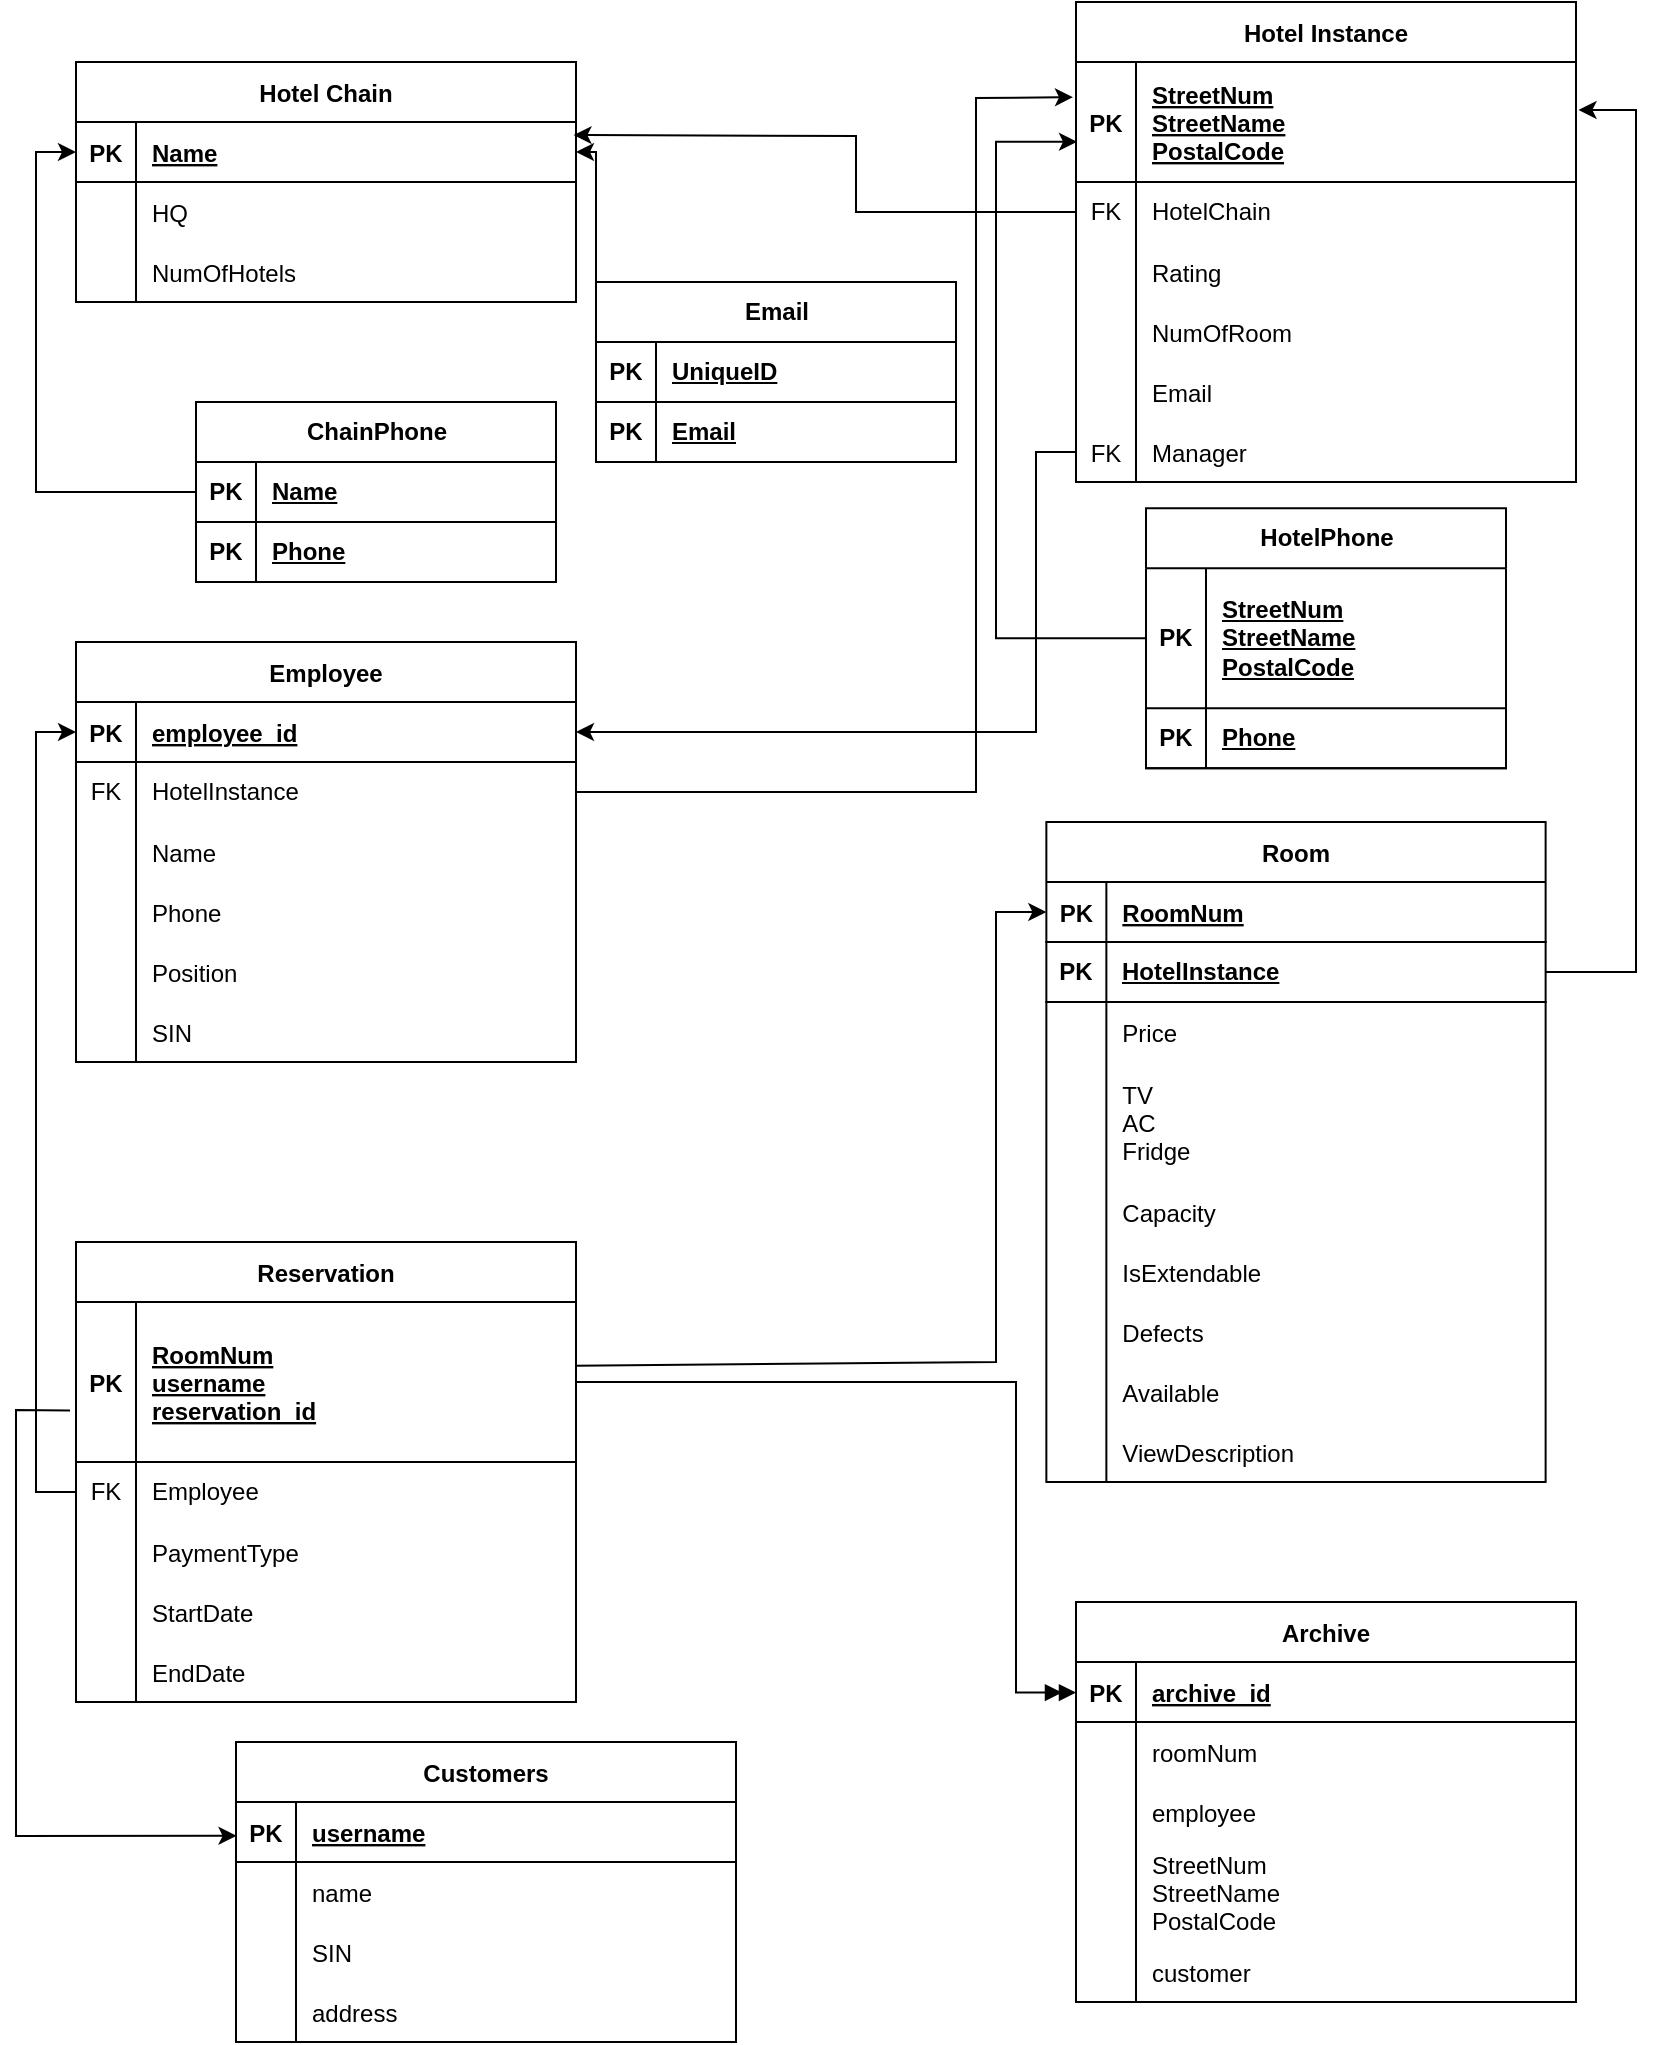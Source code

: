 <mxfile version="24.0.7" type="device">
  <diagram id="R2lEEEUBdFMjLlhIrx00" name="Page-1">
    <mxGraphModel dx="456" dy="672" grid="1" gridSize="10" guides="1" tooltips="1" connect="1" arrows="1" fold="1" page="1" pageScale="1" pageWidth="850" pageHeight="1100" math="0" shadow="0" extFonts="Permanent Marker^https://fonts.googleapis.com/css?family=Permanent+Marker">
      <root>
        <mxCell id="0" />
        <mxCell id="1" parent="0" />
        <mxCell id="tUXL6jnJdcD_guXC_9QW-144" value="Hotel Chain" style="shape=table;startSize=30;container=1;collapsible=1;childLayout=tableLayout;fixedRows=1;rowLines=0;fontStyle=1;align=center;resizeLast=1;" parent="1" vertex="1">
          <mxGeometry x="50" y="50" width="250" height="120" as="geometry" />
        </mxCell>
        <mxCell id="tUXL6jnJdcD_guXC_9QW-145" value="" style="shape=partialRectangle;collapsible=0;dropTarget=0;pointerEvents=0;fillColor=none;points=[[0,0.5],[1,0.5]];portConstraint=eastwest;top=0;left=0;right=0;bottom=1;" parent="tUXL6jnJdcD_guXC_9QW-144" vertex="1">
          <mxGeometry y="30" width="250" height="30" as="geometry" />
        </mxCell>
        <mxCell id="tUXL6jnJdcD_guXC_9QW-146" value="PK" style="shape=partialRectangle;overflow=hidden;connectable=0;fillColor=none;top=0;left=0;bottom=0;right=0;fontStyle=1;" parent="tUXL6jnJdcD_guXC_9QW-145" vertex="1">
          <mxGeometry width="30" height="30" as="geometry">
            <mxRectangle width="30" height="30" as="alternateBounds" />
          </mxGeometry>
        </mxCell>
        <mxCell id="tUXL6jnJdcD_guXC_9QW-147" value="Name" style="shape=partialRectangle;overflow=hidden;connectable=0;fillColor=none;top=0;left=0;bottom=0;right=0;align=left;spacingLeft=6;fontStyle=5;" parent="tUXL6jnJdcD_guXC_9QW-145" vertex="1">
          <mxGeometry x="30" width="220" height="30" as="geometry">
            <mxRectangle width="220" height="30" as="alternateBounds" />
          </mxGeometry>
        </mxCell>
        <mxCell id="tUXL6jnJdcD_guXC_9QW-148" value="" style="shape=partialRectangle;collapsible=0;dropTarget=0;pointerEvents=0;fillColor=none;points=[[0,0.5],[1,0.5]];portConstraint=eastwest;top=0;left=0;right=0;bottom=0;" parent="tUXL6jnJdcD_guXC_9QW-144" vertex="1">
          <mxGeometry y="60" width="250" height="30" as="geometry" />
        </mxCell>
        <mxCell id="tUXL6jnJdcD_guXC_9QW-149" value="" style="shape=partialRectangle;overflow=hidden;connectable=0;fillColor=none;top=0;left=0;bottom=0;right=0;" parent="tUXL6jnJdcD_guXC_9QW-148" vertex="1">
          <mxGeometry width="30" height="30" as="geometry">
            <mxRectangle width="30" height="30" as="alternateBounds" />
          </mxGeometry>
        </mxCell>
        <mxCell id="tUXL6jnJdcD_guXC_9QW-150" value="HQ" style="shape=partialRectangle;overflow=hidden;connectable=0;fillColor=none;top=0;left=0;bottom=0;right=0;align=left;spacingLeft=6;" parent="tUXL6jnJdcD_guXC_9QW-148" vertex="1">
          <mxGeometry x="30" width="220" height="30" as="geometry">
            <mxRectangle width="220" height="30" as="alternateBounds" />
          </mxGeometry>
        </mxCell>
        <mxCell id="tUXL6jnJdcD_guXC_9QW-151" value="" style="shape=partialRectangle;collapsible=0;dropTarget=0;pointerEvents=0;fillColor=none;points=[[0,0.5],[1,0.5]];portConstraint=eastwest;top=0;left=0;right=0;bottom=0;" parent="tUXL6jnJdcD_guXC_9QW-144" vertex="1">
          <mxGeometry y="90" width="250" height="30" as="geometry" />
        </mxCell>
        <mxCell id="tUXL6jnJdcD_guXC_9QW-152" value="" style="shape=partialRectangle;overflow=hidden;connectable=0;fillColor=none;top=0;left=0;bottom=0;right=0;" parent="tUXL6jnJdcD_guXC_9QW-151" vertex="1">
          <mxGeometry width="30" height="30" as="geometry">
            <mxRectangle width="30" height="30" as="alternateBounds" />
          </mxGeometry>
        </mxCell>
        <mxCell id="tUXL6jnJdcD_guXC_9QW-153" value="NumOfHotels" style="shape=partialRectangle;overflow=hidden;connectable=0;fillColor=none;top=0;left=0;bottom=0;right=0;align=left;spacingLeft=6;" parent="tUXL6jnJdcD_guXC_9QW-151" vertex="1">
          <mxGeometry x="30" width="220" height="30" as="geometry">
            <mxRectangle width="220" height="30" as="alternateBounds" />
          </mxGeometry>
        </mxCell>
        <mxCell id="tUXL6jnJdcD_guXC_9QW-160" value="Hotel Instance" style="shape=table;startSize=30;container=1;collapsible=1;childLayout=tableLayout;fixedRows=1;rowLines=0;fontStyle=1;align=center;resizeLast=1;" parent="1" vertex="1">
          <mxGeometry x="550" y="20" width="250" height="240" as="geometry" />
        </mxCell>
        <mxCell id="tUXL6jnJdcD_guXC_9QW-161" value="" style="shape=partialRectangle;collapsible=0;dropTarget=0;pointerEvents=0;fillColor=none;points=[[0,0.5],[1,0.5]];portConstraint=eastwest;top=0;left=0;right=0;bottom=1;" parent="tUXL6jnJdcD_guXC_9QW-160" vertex="1">
          <mxGeometry y="30" width="250" height="60" as="geometry" />
        </mxCell>
        <mxCell id="tUXL6jnJdcD_guXC_9QW-162" value="PK" style="shape=partialRectangle;overflow=hidden;connectable=0;fillColor=none;top=0;left=0;bottom=0;right=0;fontStyle=1;" parent="tUXL6jnJdcD_guXC_9QW-161" vertex="1">
          <mxGeometry width="30" height="60" as="geometry">
            <mxRectangle width="30" height="60" as="alternateBounds" />
          </mxGeometry>
        </mxCell>
        <mxCell id="tUXL6jnJdcD_guXC_9QW-163" value="StreetNum&#xa;StreetName&#xa;PostalCode" style="shape=partialRectangle;overflow=hidden;connectable=0;fillColor=none;top=0;left=0;bottom=0;right=0;align=left;spacingLeft=6;fontStyle=5;" parent="tUXL6jnJdcD_guXC_9QW-161" vertex="1">
          <mxGeometry x="30" width="220" height="60" as="geometry">
            <mxRectangle width="220" height="60" as="alternateBounds" />
          </mxGeometry>
        </mxCell>
        <mxCell id="tUXL6jnJdcD_guXC_9QW-287" value="" style="shape=tableRow;horizontal=0;startSize=0;swimlaneHead=0;swimlaneBody=0;fillColor=none;collapsible=0;dropTarget=0;points=[[0,0.5],[1,0.5]];portConstraint=eastwest;top=0;left=0;right=0;bottom=0;" parent="tUXL6jnJdcD_guXC_9QW-160" vertex="1">
          <mxGeometry y="90" width="250" height="30" as="geometry" />
        </mxCell>
        <mxCell id="tUXL6jnJdcD_guXC_9QW-288" value="FK" style="shape=partialRectangle;connectable=0;fillColor=none;top=0;left=0;bottom=0;right=0;fontStyle=0;overflow=hidden;whiteSpace=wrap;html=1;" parent="tUXL6jnJdcD_guXC_9QW-287" vertex="1">
          <mxGeometry width="30" height="30" as="geometry">
            <mxRectangle width="30" height="30" as="alternateBounds" />
          </mxGeometry>
        </mxCell>
        <mxCell id="tUXL6jnJdcD_guXC_9QW-289" value="HotelChain" style="shape=partialRectangle;connectable=0;fillColor=none;top=0;left=0;bottom=0;right=0;align=left;spacingLeft=6;fontStyle=0;overflow=hidden;whiteSpace=wrap;html=1;" parent="tUXL6jnJdcD_guXC_9QW-287" vertex="1">
          <mxGeometry x="30" width="220" height="30" as="geometry">
            <mxRectangle width="220" height="30" as="alternateBounds" />
          </mxGeometry>
        </mxCell>
        <mxCell id="tUXL6jnJdcD_guXC_9QW-164" value="" style="shape=partialRectangle;collapsible=0;dropTarget=0;pointerEvents=0;fillColor=none;points=[[0,0.5],[1,0.5]];portConstraint=eastwest;top=0;left=0;right=0;bottom=0;" parent="tUXL6jnJdcD_guXC_9QW-160" vertex="1">
          <mxGeometry y="120" width="250" height="30" as="geometry" />
        </mxCell>
        <mxCell id="tUXL6jnJdcD_guXC_9QW-165" value="" style="shape=partialRectangle;overflow=hidden;connectable=0;fillColor=none;top=0;left=0;bottom=0;right=0;" parent="tUXL6jnJdcD_guXC_9QW-164" vertex="1">
          <mxGeometry width="30" height="30" as="geometry">
            <mxRectangle width="30" height="30" as="alternateBounds" />
          </mxGeometry>
        </mxCell>
        <mxCell id="tUXL6jnJdcD_guXC_9QW-166" value="Rating" style="shape=partialRectangle;overflow=hidden;connectable=0;fillColor=none;top=0;left=0;bottom=0;right=0;align=left;spacingLeft=6;" parent="tUXL6jnJdcD_guXC_9QW-164" vertex="1">
          <mxGeometry x="30" width="220" height="30" as="geometry">
            <mxRectangle width="220" height="30" as="alternateBounds" />
          </mxGeometry>
        </mxCell>
        <mxCell id="tUXL6jnJdcD_guXC_9QW-167" value="" style="shape=partialRectangle;collapsible=0;dropTarget=0;pointerEvents=0;fillColor=none;points=[[0,0.5],[1,0.5]];portConstraint=eastwest;top=0;left=0;right=0;bottom=0;" parent="tUXL6jnJdcD_guXC_9QW-160" vertex="1">
          <mxGeometry y="150" width="250" height="30" as="geometry" />
        </mxCell>
        <mxCell id="tUXL6jnJdcD_guXC_9QW-168" value="" style="shape=partialRectangle;overflow=hidden;connectable=0;fillColor=none;top=0;left=0;bottom=0;right=0;" parent="tUXL6jnJdcD_guXC_9QW-167" vertex="1">
          <mxGeometry width="30" height="30" as="geometry">
            <mxRectangle width="30" height="30" as="alternateBounds" />
          </mxGeometry>
        </mxCell>
        <mxCell id="tUXL6jnJdcD_guXC_9QW-169" value="NumOfRoom" style="shape=partialRectangle;overflow=hidden;connectable=0;fillColor=none;top=0;left=0;bottom=0;right=0;align=left;spacingLeft=6;" parent="tUXL6jnJdcD_guXC_9QW-167" vertex="1">
          <mxGeometry x="30" width="220" height="30" as="geometry">
            <mxRectangle width="220" height="30" as="alternateBounds" />
          </mxGeometry>
        </mxCell>
        <mxCell id="tUXL6jnJdcD_guXC_9QW-170" value="" style="shape=tableRow;horizontal=0;startSize=0;swimlaneHead=0;swimlaneBody=0;fillColor=none;collapsible=0;dropTarget=0;points=[[0,0.5],[1,0.5]];portConstraint=eastwest;top=0;left=0;right=0;bottom=0;" parent="tUXL6jnJdcD_guXC_9QW-160" vertex="1">
          <mxGeometry y="180" width="250" height="30" as="geometry" />
        </mxCell>
        <mxCell id="tUXL6jnJdcD_guXC_9QW-171" value="" style="shape=partialRectangle;connectable=0;fillColor=none;top=0;left=0;bottom=0;right=0;editable=1;overflow=hidden;" parent="tUXL6jnJdcD_guXC_9QW-170" vertex="1">
          <mxGeometry width="30" height="30" as="geometry">
            <mxRectangle width="30" height="30" as="alternateBounds" />
          </mxGeometry>
        </mxCell>
        <mxCell id="tUXL6jnJdcD_guXC_9QW-172" value="Email" style="shape=partialRectangle;connectable=0;fillColor=none;top=0;left=0;bottom=0;right=0;align=left;spacingLeft=6;overflow=hidden;" parent="tUXL6jnJdcD_guXC_9QW-170" vertex="1">
          <mxGeometry x="30" width="220" height="30" as="geometry">
            <mxRectangle width="220" height="30" as="alternateBounds" />
          </mxGeometry>
        </mxCell>
        <mxCell id="tUXL6jnJdcD_guXC_9QW-173" value="" style="shape=tableRow;horizontal=0;startSize=0;swimlaneHead=0;swimlaneBody=0;fillColor=none;collapsible=0;dropTarget=0;points=[[0,0.5],[1,0.5]];portConstraint=eastwest;top=0;left=0;right=0;bottom=0;" parent="tUXL6jnJdcD_guXC_9QW-160" vertex="1">
          <mxGeometry y="210" width="250" height="30" as="geometry" />
        </mxCell>
        <mxCell id="tUXL6jnJdcD_guXC_9QW-174" value="FK" style="shape=partialRectangle;connectable=0;fillColor=none;top=0;left=0;bottom=0;right=0;editable=1;overflow=hidden;" parent="tUXL6jnJdcD_guXC_9QW-173" vertex="1">
          <mxGeometry width="30" height="30" as="geometry">
            <mxRectangle width="30" height="30" as="alternateBounds" />
          </mxGeometry>
        </mxCell>
        <mxCell id="tUXL6jnJdcD_guXC_9QW-175" value="Manager" style="shape=partialRectangle;connectable=0;fillColor=none;top=0;left=0;bottom=0;right=0;align=left;spacingLeft=6;overflow=hidden;" parent="tUXL6jnJdcD_guXC_9QW-173" vertex="1">
          <mxGeometry x="30" width="220" height="30" as="geometry">
            <mxRectangle width="220" height="30" as="alternateBounds" />
          </mxGeometry>
        </mxCell>
        <mxCell id="tUXL6jnJdcD_guXC_9QW-179" value="Customers" style="shape=table;startSize=30;container=1;collapsible=1;childLayout=tableLayout;fixedRows=1;rowLines=0;fontStyle=1;align=center;resizeLast=1;" parent="1" vertex="1">
          <mxGeometry x="130" y="890" width="250" height="150" as="geometry" />
        </mxCell>
        <mxCell id="tUXL6jnJdcD_guXC_9QW-180" value="" style="shape=partialRectangle;collapsible=0;dropTarget=0;pointerEvents=0;fillColor=none;points=[[0,0.5],[1,0.5]];portConstraint=eastwest;top=0;left=0;right=0;bottom=1;" parent="tUXL6jnJdcD_guXC_9QW-179" vertex="1">
          <mxGeometry y="30" width="250" height="30" as="geometry" />
        </mxCell>
        <mxCell id="tUXL6jnJdcD_guXC_9QW-181" value="PK" style="shape=partialRectangle;overflow=hidden;connectable=0;fillColor=none;top=0;left=0;bottom=0;right=0;fontStyle=1;" parent="tUXL6jnJdcD_guXC_9QW-180" vertex="1">
          <mxGeometry width="30" height="30" as="geometry">
            <mxRectangle width="30" height="30" as="alternateBounds" />
          </mxGeometry>
        </mxCell>
        <mxCell id="tUXL6jnJdcD_guXC_9QW-182" value="username" style="shape=partialRectangle;overflow=hidden;connectable=0;fillColor=none;top=0;left=0;bottom=0;right=0;align=left;spacingLeft=6;fontStyle=5;" parent="tUXL6jnJdcD_guXC_9QW-180" vertex="1">
          <mxGeometry x="30" width="220" height="30" as="geometry">
            <mxRectangle width="220" height="30" as="alternateBounds" />
          </mxGeometry>
        </mxCell>
        <mxCell id="tUXL6jnJdcD_guXC_9QW-183" value="" style="shape=partialRectangle;collapsible=0;dropTarget=0;pointerEvents=0;fillColor=none;points=[[0,0.5],[1,0.5]];portConstraint=eastwest;top=0;left=0;right=0;bottom=0;" parent="tUXL6jnJdcD_guXC_9QW-179" vertex="1">
          <mxGeometry y="60" width="250" height="30" as="geometry" />
        </mxCell>
        <mxCell id="tUXL6jnJdcD_guXC_9QW-184" value="" style="shape=partialRectangle;overflow=hidden;connectable=0;fillColor=none;top=0;left=0;bottom=0;right=0;" parent="tUXL6jnJdcD_guXC_9QW-183" vertex="1">
          <mxGeometry width="30" height="30" as="geometry">
            <mxRectangle width="30" height="30" as="alternateBounds" />
          </mxGeometry>
        </mxCell>
        <mxCell id="tUXL6jnJdcD_guXC_9QW-185" value="name" style="shape=partialRectangle;overflow=hidden;connectable=0;fillColor=none;top=0;left=0;bottom=0;right=0;align=left;spacingLeft=6;" parent="tUXL6jnJdcD_guXC_9QW-183" vertex="1">
          <mxGeometry x="30" width="220" height="30" as="geometry">
            <mxRectangle width="220" height="30" as="alternateBounds" />
          </mxGeometry>
        </mxCell>
        <mxCell id="tUXL6jnJdcD_guXC_9QW-186" value="" style="shape=tableRow;horizontal=0;startSize=0;swimlaneHead=0;swimlaneBody=0;fillColor=none;collapsible=0;dropTarget=0;points=[[0,0.5],[1,0.5]];portConstraint=eastwest;top=0;left=0;right=0;bottom=0;" parent="tUXL6jnJdcD_guXC_9QW-179" vertex="1">
          <mxGeometry y="90" width="250" height="30" as="geometry" />
        </mxCell>
        <mxCell id="tUXL6jnJdcD_guXC_9QW-187" value="" style="shape=partialRectangle;connectable=0;fillColor=none;top=0;left=0;bottom=0;right=0;editable=1;overflow=hidden;" parent="tUXL6jnJdcD_guXC_9QW-186" vertex="1">
          <mxGeometry width="30" height="30" as="geometry">
            <mxRectangle width="30" height="30" as="alternateBounds" />
          </mxGeometry>
        </mxCell>
        <mxCell id="tUXL6jnJdcD_guXC_9QW-188" value="SIN" style="shape=partialRectangle;connectable=0;fillColor=none;top=0;left=0;bottom=0;right=0;align=left;spacingLeft=6;overflow=hidden;" parent="tUXL6jnJdcD_guXC_9QW-186" vertex="1">
          <mxGeometry x="30" width="220" height="30" as="geometry">
            <mxRectangle width="220" height="30" as="alternateBounds" />
          </mxGeometry>
        </mxCell>
        <mxCell id="tUXL6jnJdcD_guXC_9QW-189" value="" style="shape=tableRow;horizontal=0;startSize=0;swimlaneHead=0;swimlaneBody=0;fillColor=none;collapsible=0;dropTarget=0;points=[[0,0.5],[1,0.5]];portConstraint=eastwest;top=0;left=0;right=0;bottom=0;" parent="tUXL6jnJdcD_guXC_9QW-179" vertex="1">
          <mxGeometry y="120" width="250" height="30" as="geometry" />
        </mxCell>
        <mxCell id="tUXL6jnJdcD_guXC_9QW-190" value="" style="shape=partialRectangle;connectable=0;fillColor=none;top=0;left=0;bottom=0;right=0;editable=1;overflow=hidden;" parent="tUXL6jnJdcD_guXC_9QW-189" vertex="1">
          <mxGeometry width="30" height="30" as="geometry">
            <mxRectangle width="30" height="30" as="alternateBounds" />
          </mxGeometry>
        </mxCell>
        <mxCell id="tUXL6jnJdcD_guXC_9QW-191" value="address" style="shape=partialRectangle;connectable=0;fillColor=none;top=0;left=0;bottom=0;right=0;align=left;spacingLeft=6;overflow=hidden;" parent="tUXL6jnJdcD_guXC_9QW-189" vertex="1">
          <mxGeometry x="30" width="220" height="30" as="geometry">
            <mxRectangle width="220" height="30" as="alternateBounds" />
          </mxGeometry>
        </mxCell>
        <mxCell id="tUXL6jnJdcD_guXC_9QW-192" value="Archive" style="shape=table;startSize=30;container=1;collapsible=1;childLayout=tableLayout;fixedRows=1;rowLines=0;fontStyle=1;align=center;resizeLast=1;" parent="1" vertex="1">
          <mxGeometry x="550" y="820" width="250" height="200" as="geometry" />
        </mxCell>
        <mxCell id="tUXL6jnJdcD_guXC_9QW-193" value="" style="shape=partialRectangle;collapsible=0;dropTarget=0;pointerEvents=0;fillColor=none;points=[[0,0.5],[1,0.5]];portConstraint=eastwest;top=0;left=0;right=0;bottom=1;" parent="tUXL6jnJdcD_guXC_9QW-192" vertex="1">
          <mxGeometry y="30" width="250" height="30" as="geometry" />
        </mxCell>
        <mxCell id="tUXL6jnJdcD_guXC_9QW-194" value="PK" style="shape=partialRectangle;overflow=hidden;connectable=0;fillColor=none;top=0;left=0;bottom=0;right=0;fontStyle=1;" parent="tUXL6jnJdcD_guXC_9QW-193" vertex="1">
          <mxGeometry width="30" height="30" as="geometry">
            <mxRectangle width="30" height="30" as="alternateBounds" />
          </mxGeometry>
        </mxCell>
        <mxCell id="tUXL6jnJdcD_guXC_9QW-195" value="archive_id" style="shape=partialRectangle;overflow=hidden;connectable=0;fillColor=none;top=0;left=0;bottom=0;right=0;align=left;spacingLeft=6;fontStyle=5;" parent="tUXL6jnJdcD_guXC_9QW-193" vertex="1">
          <mxGeometry x="30" width="220" height="30" as="geometry">
            <mxRectangle width="220" height="30" as="alternateBounds" />
          </mxGeometry>
        </mxCell>
        <mxCell id="tUXL6jnJdcD_guXC_9QW-196" value="" style="shape=partialRectangle;collapsible=0;dropTarget=0;pointerEvents=0;fillColor=none;points=[[0,0.5],[1,0.5]];portConstraint=eastwest;top=0;left=0;right=0;bottom=0;" parent="tUXL6jnJdcD_guXC_9QW-192" vertex="1">
          <mxGeometry y="60" width="250" height="30" as="geometry" />
        </mxCell>
        <mxCell id="tUXL6jnJdcD_guXC_9QW-197" value="" style="shape=partialRectangle;overflow=hidden;connectable=0;fillColor=none;top=0;left=0;bottom=0;right=0;" parent="tUXL6jnJdcD_guXC_9QW-196" vertex="1">
          <mxGeometry width="30" height="30" as="geometry">
            <mxRectangle width="30" height="30" as="alternateBounds" />
          </mxGeometry>
        </mxCell>
        <mxCell id="tUXL6jnJdcD_guXC_9QW-198" value="roomNum" style="shape=partialRectangle;overflow=hidden;connectable=0;fillColor=none;top=0;left=0;bottom=0;right=0;align=left;spacingLeft=6;" parent="tUXL6jnJdcD_guXC_9QW-196" vertex="1">
          <mxGeometry x="30" width="220" height="30" as="geometry">
            <mxRectangle width="220" height="30" as="alternateBounds" />
          </mxGeometry>
        </mxCell>
        <mxCell id="tUXL6jnJdcD_guXC_9QW-199" value="" style="shape=tableRow;horizontal=0;startSize=0;swimlaneHead=0;swimlaneBody=0;fillColor=none;collapsible=0;dropTarget=0;points=[[0,0.5],[1,0.5]];portConstraint=eastwest;top=0;left=0;right=0;bottom=0;" parent="tUXL6jnJdcD_guXC_9QW-192" vertex="1">
          <mxGeometry y="90" width="250" height="30" as="geometry" />
        </mxCell>
        <mxCell id="tUXL6jnJdcD_guXC_9QW-200" value="" style="shape=partialRectangle;connectable=0;fillColor=none;top=0;left=0;bottom=0;right=0;editable=1;overflow=hidden;" parent="tUXL6jnJdcD_guXC_9QW-199" vertex="1">
          <mxGeometry width="30" height="30" as="geometry">
            <mxRectangle width="30" height="30" as="alternateBounds" />
          </mxGeometry>
        </mxCell>
        <mxCell id="tUXL6jnJdcD_guXC_9QW-201" value="employee" style="shape=partialRectangle;connectable=0;fillColor=none;top=0;left=0;bottom=0;right=0;align=left;spacingLeft=6;overflow=hidden;" parent="tUXL6jnJdcD_guXC_9QW-199" vertex="1">
          <mxGeometry x="30" width="220" height="30" as="geometry">
            <mxRectangle width="220" height="30" as="alternateBounds" />
          </mxGeometry>
        </mxCell>
        <mxCell id="tUXL6jnJdcD_guXC_9QW-205" value="" style="shape=tableRow;horizontal=0;startSize=0;swimlaneHead=0;swimlaneBody=0;fillColor=none;collapsible=0;dropTarget=0;points=[[0,0.5],[1,0.5]];portConstraint=eastwest;top=0;left=0;right=0;bottom=0;" parent="tUXL6jnJdcD_guXC_9QW-192" vertex="1">
          <mxGeometry y="120" width="250" height="50" as="geometry" />
        </mxCell>
        <mxCell id="tUXL6jnJdcD_guXC_9QW-206" value="" style="shape=partialRectangle;connectable=0;fillColor=none;top=0;left=0;bottom=0;right=0;editable=1;overflow=hidden;" parent="tUXL6jnJdcD_guXC_9QW-205" vertex="1">
          <mxGeometry width="30" height="50" as="geometry">
            <mxRectangle width="30" height="50" as="alternateBounds" />
          </mxGeometry>
        </mxCell>
        <mxCell id="tUXL6jnJdcD_guXC_9QW-207" value="StreetNum&#xa;StreetName&#xa;PostalCode" style="shape=partialRectangle;connectable=0;fillColor=none;top=0;left=0;bottom=0;right=0;align=left;spacingLeft=6;overflow=hidden;fontStyle=0" parent="tUXL6jnJdcD_guXC_9QW-205" vertex="1">
          <mxGeometry x="30" width="220" height="50" as="geometry">
            <mxRectangle width="220" height="50" as="alternateBounds" />
          </mxGeometry>
        </mxCell>
        <mxCell id="tUXL6jnJdcD_guXC_9QW-208" value="" style="shape=partialRectangle;collapsible=0;dropTarget=0;pointerEvents=0;fillColor=none;points=[[0,0.5],[1,0.5]];portConstraint=eastwest;top=0;left=0;right=0;bottom=0;" parent="tUXL6jnJdcD_guXC_9QW-192" vertex="1">
          <mxGeometry y="170" width="250" height="30" as="geometry" />
        </mxCell>
        <mxCell id="tUXL6jnJdcD_guXC_9QW-209" value="" style="shape=partialRectangle;overflow=hidden;connectable=0;fillColor=none;top=0;left=0;bottom=0;right=0;" parent="tUXL6jnJdcD_guXC_9QW-208" vertex="1">
          <mxGeometry width="30" height="30" as="geometry">
            <mxRectangle width="30" height="30" as="alternateBounds" />
          </mxGeometry>
        </mxCell>
        <mxCell id="tUXL6jnJdcD_guXC_9QW-210" value="customer" style="shape=partialRectangle;overflow=hidden;connectable=0;fillColor=none;top=0;left=0;bottom=0;right=0;align=left;spacingLeft=6;" parent="tUXL6jnJdcD_guXC_9QW-208" vertex="1">
          <mxGeometry x="30" width="220" height="30" as="geometry">
            <mxRectangle width="220" height="30" as="alternateBounds" />
          </mxGeometry>
        </mxCell>
        <mxCell id="tUXL6jnJdcD_guXC_9QW-221" value="Employee" style="shape=table;startSize=30;container=1;collapsible=1;childLayout=tableLayout;fixedRows=1;rowLines=0;fontStyle=1;align=center;resizeLast=1;" parent="1" vertex="1">
          <mxGeometry x="50" y="340" width="250" height="210" as="geometry" />
        </mxCell>
        <mxCell id="tUXL6jnJdcD_guXC_9QW-222" value="" style="shape=partialRectangle;collapsible=0;dropTarget=0;pointerEvents=0;fillColor=none;points=[[0,0.5],[1,0.5]];portConstraint=eastwest;top=0;left=0;right=0;bottom=1;" parent="tUXL6jnJdcD_guXC_9QW-221" vertex="1">
          <mxGeometry y="30" width="250" height="30" as="geometry" />
        </mxCell>
        <mxCell id="tUXL6jnJdcD_guXC_9QW-223" value="PK" style="shape=partialRectangle;overflow=hidden;connectable=0;fillColor=none;top=0;left=0;bottom=0;right=0;fontStyle=1;" parent="tUXL6jnJdcD_guXC_9QW-222" vertex="1">
          <mxGeometry width="30" height="30" as="geometry">
            <mxRectangle width="30" height="30" as="alternateBounds" />
          </mxGeometry>
        </mxCell>
        <mxCell id="tUXL6jnJdcD_guXC_9QW-224" value="employee_id" style="shape=partialRectangle;overflow=hidden;connectable=0;fillColor=none;top=0;left=0;bottom=0;right=0;align=left;spacingLeft=6;fontStyle=5;" parent="tUXL6jnJdcD_guXC_9QW-222" vertex="1">
          <mxGeometry x="30" width="220" height="30" as="geometry">
            <mxRectangle width="220" height="30" as="alternateBounds" />
          </mxGeometry>
        </mxCell>
        <mxCell id="tUXL6jnJdcD_guXC_9QW-290" value="" style="shape=tableRow;horizontal=0;startSize=0;swimlaneHead=0;swimlaneBody=0;fillColor=none;collapsible=0;dropTarget=0;points=[[0,0.5],[1,0.5]];portConstraint=eastwest;top=0;left=0;right=0;bottom=0;" parent="tUXL6jnJdcD_guXC_9QW-221" vertex="1">
          <mxGeometry y="60" width="250" height="30" as="geometry" />
        </mxCell>
        <mxCell id="tUXL6jnJdcD_guXC_9QW-291" value="FK" style="shape=partialRectangle;connectable=0;fillColor=none;top=0;left=0;bottom=0;right=0;fontStyle=0;overflow=hidden;whiteSpace=wrap;html=1;" parent="tUXL6jnJdcD_guXC_9QW-290" vertex="1">
          <mxGeometry width="30" height="30" as="geometry">
            <mxRectangle width="30" height="30" as="alternateBounds" />
          </mxGeometry>
        </mxCell>
        <mxCell id="tUXL6jnJdcD_guXC_9QW-292" value="HotelInstance" style="shape=partialRectangle;connectable=0;fillColor=none;top=0;left=0;bottom=0;right=0;align=left;spacingLeft=6;fontStyle=0;overflow=hidden;whiteSpace=wrap;html=1;" parent="tUXL6jnJdcD_guXC_9QW-290" vertex="1">
          <mxGeometry x="30" width="220" height="30" as="geometry">
            <mxRectangle width="220" height="30" as="alternateBounds" />
          </mxGeometry>
        </mxCell>
        <mxCell id="tUXL6jnJdcD_guXC_9QW-225" value="" style="shape=partialRectangle;collapsible=0;dropTarget=0;pointerEvents=0;fillColor=none;points=[[0,0.5],[1,0.5]];portConstraint=eastwest;top=0;left=0;right=0;bottom=0;" parent="tUXL6jnJdcD_guXC_9QW-221" vertex="1">
          <mxGeometry y="90" width="250" height="30" as="geometry" />
        </mxCell>
        <mxCell id="tUXL6jnJdcD_guXC_9QW-226" value="" style="shape=partialRectangle;overflow=hidden;connectable=0;fillColor=none;top=0;left=0;bottom=0;right=0;" parent="tUXL6jnJdcD_guXC_9QW-225" vertex="1">
          <mxGeometry width="30" height="30" as="geometry">
            <mxRectangle width="30" height="30" as="alternateBounds" />
          </mxGeometry>
        </mxCell>
        <mxCell id="tUXL6jnJdcD_guXC_9QW-227" value="Name" style="shape=partialRectangle;overflow=hidden;connectable=0;fillColor=none;top=0;left=0;bottom=0;right=0;align=left;spacingLeft=6;" parent="tUXL6jnJdcD_guXC_9QW-225" vertex="1">
          <mxGeometry x="30" width="220" height="30" as="geometry">
            <mxRectangle width="220" height="30" as="alternateBounds" />
          </mxGeometry>
        </mxCell>
        <mxCell id="tUXL6jnJdcD_guXC_9QW-228" value="" style="shape=partialRectangle;collapsible=0;dropTarget=0;pointerEvents=0;fillColor=none;points=[[0,0.5],[1,0.5]];portConstraint=eastwest;top=0;left=0;right=0;bottom=0;" parent="tUXL6jnJdcD_guXC_9QW-221" vertex="1">
          <mxGeometry y="120" width="250" height="30" as="geometry" />
        </mxCell>
        <mxCell id="tUXL6jnJdcD_guXC_9QW-229" value="" style="shape=partialRectangle;overflow=hidden;connectable=0;fillColor=none;top=0;left=0;bottom=0;right=0;" parent="tUXL6jnJdcD_guXC_9QW-228" vertex="1">
          <mxGeometry width="30" height="30" as="geometry">
            <mxRectangle width="30" height="30" as="alternateBounds" />
          </mxGeometry>
        </mxCell>
        <mxCell id="tUXL6jnJdcD_guXC_9QW-230" value="Phone" style="shape=partialRectangle;overflow=hidden;connectable=0;fillColor=none;top=0;left=0;bottom=0;right=0;align=left;spacingLeft=6;" parent="tUXL6jnJdcD_guXC_9QW-228" vertex="1">
          <mxGeometry x="30" width="220" height="30" as="geometry">
            <mxRectangle width="220" height="30" as="alternateBounds" />
          </mxGeometry>
        </mxCell>
        <mxCell id="tUXL6jnJdcD_guXC_9QW-231" value="" style="shape=tableRow;horizontal=0;startSize=0;swimlaneHead=0;swimlaneBody=0;fillColor=none;collapsible=0;dropTarget=0;points=[[0,0.5],[1,0.5]];portConstraint=eastwest;top=0;left=0;right=0;bottom=0;" parent="tUXL6jnJdcD_guXC_9QW-221" vertex="1">
          <mxGeometry y="150" width="250" height="30" as="geometry" />
        </mxCell>
        <mxCell id="tUXL6jnJdcD_guXC_9QW-232" value="" style="shape=partialRectangle;connectable=0;fillColor=none;top=0;left=0;bottom=0;right=0;editable=1;overflow=hidden;" parent="tUXL6jnJdcD_guXC_9QW-231" vertex="1">
          <mxGeometry width="30" height="30" as="geometry">
            <mxRectangle width="30" height="30" as="alternateBounds" />
          </mxGeometry>
        </mxCell>
        <mxCell id="tUXL6jnJdcD_guXC_9QW-233" value="Position" style="shape=partialRectangle;connectable=0;fillColor=none;top=0;left=0;bottom=0;right=0;align=left;spacingLeft=6;overflow=hidden;" parent="tUXL6jnJdcD_guXC_9QW-231" vertex="1">
          <mxGeometry x="30" width="220" height="30" as="geometry">
            <mxRectangle width="220" height="30" as="alternateBounds" />
          </mxGeometry>
        </mxCell>
        <mxCell id="tUXL6jnJdcD_guXC_9QW-234" value="" style="shape=tableRow;horizontal=0;startSize=0;swimlaneHead=0;swimlaneBody=0;fillColor=none;collapsible=0;dropTarget=0;points=[[0,0.5],[1,0.5]];portConstraint=eastwest;top=0;left=0;right=0;bottom=0;" parent="tUXL6jnJdcD_guXC_9QW-221" vertex="1">
          <mxGeometry y="180" width="250" height="30" as="geometry" />
        </mxCell>
        <mxCell id="tUXL6jnJdcD_guXC_9QW-235" value="" style="shape=partialRectangle;connectable=0;fillColor=none;top=0;left=0;bottom=0;right=0;editable=1;overflow=hidden;" parent="tUXL6jnJdcD_guXC_9QW-234" vertex="1">
          <mxGeometry width="30" height="30" as="geometry">
            <mxRectangle width="30" height="30" as="alternateBounds" />
          </mxGeometry>
        </mxCell>
        <mxCell id="tUXL6jnJdcD_guXC_9QW-236" value="SIN" style="shape=partialRectangle;connectable=0;fillColor=none;top=0;left=0;bottom=0;right=0;align=left;spacingLeft=6;overflow=hidden;" parent="tUXL6jnJdcD_guXC_9QW-234" vertex="1">
          <mxGeometry x="30" width="220" height="30" as="geometry">
            <mxRectangle width="220" height="30" as="alternateBounds" />
          </mxGeometry>
        </mxCell>
        <mxCell id="tUXL6jnJdcD_guXC_9QW-238" value="" style="endArrow=classic;html=1;rounded=0;entryX=0.995;entryY=0.218;entryDx=0;entryDy=0;exitX=0;exitY=0.5;exitDx=0;exitDy=0;entryPerimeter=0;" parent="1" source="tUXL6jnJdcD_guXC_9QW-287" target="tUXL6jnJdcD_guXC_9QW-145" edge="1">
          <mxGeometry width="50" height="50" relative="1" as="geometry">
            <mxPoint x="345.55" y="112.75" as="sourcePoint" />
            <mxPoint x="500" y="200" as="targetPoint" />
            <Array as="points">
              <mxPoint x="440" y="125" />
              <mxPoint x="440" y="87" />
            </Array>
          </mxGeometry>
        </mxCell>
        <mxCell id="tUXL6jnJdcD_guXC_9QW-293" value="Email" style="shape=table;startSize=30;container=1;collapsible=1;childLayout=tableLayout;fixedRows=1;rowLines=0;fontStyle=1;align=center;resizeLast=1;html=1;" parent="1" vertex="1">
          <mxGeometry x="310" y="160" width="180" height="90" as="geometry" />
        </mxCell>
        <mxCell id="FPMO_jE5kANjDyG5lxEr-15" value="" style="shape=tableRow;horizontal=0;startSize=0;swimlaneHead=0;swimlaneBody=0;fillColor=none;collapsible=0;dropTarget=0;points=[[0,0.5],[1,0.5]];portConstraint=eastwest;top=0;left=0;right=0;bottom=1;" parent="tUXL6jnJdcD_guXC_9QW-293" vertex="1">
          <mxGeometry y="30" width="180" height="30" as="geometry" />
        </mxCell>
        <mxCell id="FPMO_jE5kANjDyG5lxEr-16" value="PK" style="shape=partialRectangle;connectable=0;fillColor=none;top=0;left=0;bottom=0;right=0;fontStyle=1;overflow=hidden;whiteSpace=wrap;html=1;" parent="FPMO_jE5kANjDyG5lxEr-15" vertex="1">
          <mxGeometry width="30" height="30" as="geometry">
            <mxRectangle width="30" height="30" as="alternateBounds" />
          </mxGeometry>
        </mxCell>
        <mxCell id="FPMO_jE5kANjDyG5lxEr-17" value="UniqueID" style="shape=partialRectangle;connectable=0;fillColor=none;top=0;left=0;bottom=0;right=0;align=left;spacingLeft=6;fontStyle=5;overflow=hidden;whiteSpace=wrap;html=1;" parent="FPMO_jE5kANjDyG5lxEr-15" vertex="1">
          <mxGeometry x="30" width="150" height="30" as="geometry">
            <mxRectangle width="150" height="30" as="alternateBounds" />
          </mxGeometry>
        </mxCell>
        <mxCell id="tUXL6jnJdcD_guXC_9QW-294" value="" style="shape=tableRow;horizontal=0;startSize=0;swimlaneHead=0;swimlaneBody=0;fillColor=none;collapsible=0;dropTarget=0;points=[[0,0.5],[1,0.5]];portConstraint=eastwest;top=0;left=0;right=0;bottom=1;" parent="tUXL6jnJdcD_guXC_9QW-293" vertex="1">
          <mxGeometry y="60" width="180" height="30" as="geometry" />
        </mxCell>
        <mxCell id="tUXL6jnJdcD_guXC_9QW-295" value="PK" style="shape=partialRectangle;connectable=0;fillColor=none;top=0;left=0;bottom=0;right=0;fontStyle=1;overflow=hidden;whiteSpace=wrap;html=1;" parent="tUXL6jnJdcD_guXC_9QW-294" vertex="1">
          <mxGeometry width="30" height="30" as="geometry">
            <mxRectangle width="30" height="30" as="alternateBounds" />
          </mxGeometry>
        </mxCell>
        <mxCell id="tUXL6jnJdcD_guXC_9QW-296" value="Email" style="shape=partialRectangle;connectable=0;fillColor=none;top=0;left=0;bottom=0;right=0;align=left;spacingLeft=6;fontStyle=5;overflow=hidden;whiteSpace=wrap;html=1;" parent="tUXL6jnJdcD_guXC_9QW-294" vertex="1">
          <mxGeometry x="30" width="150" height="30" as="geometry">
            <mxRectangle width="150" height="30" as="alternateBounds" />
          </mxGeometry>
        </mxCell>
        <mxCell id="tUXL6jnJdcD_guXC_9QW-306" value="ChainPhone" style="shape=table;startSize=30;container=1;collapsible=1;childLayout=tableLayout;fixedRows=1;rowLines=0;fontStyle=1;align=center;resizeLast=1;html=1;" parent="1" vertex="1">
          <mxGeometry x="110" y="220" width="180" height="90" as="geometry" />
        </mxCell>
        <mxCell id="tUXL6jnJdcD_guXC_9QW-307" value="" style="shape=tableRow;horizontal=0;startSize=0;swimlaneHead=0;swimlaneBody=0;fillColor=none;collapsible=0;dropTarget=0;points=[[0,0.5],[1,0.5]];portConstraint=eastwest;top=0;left=0;right=0;bottom=1;" parent="tUXL6jnJdcD_guXC_9QW-306" vertex="1">
          <mxGeometry y="30" width="180" height="30" as="geometry" />
        </mxCell>
        <mxCell id="tUXL6jnJdcD_guXC_9QW-308" value="PK" style="shape=partialRectangle;connectable=0;fillColor=none;top=0;left=0;bottom=0;right=0;fontStyle=1;overflow=hidden;whiteSpace=wrap;html=1;" parent="tUXL6jnJdcD_guXC_9QW-307" vertex="1">
          <mxGeometry width="30" height="30" as="geometry">
            <mxRectangle width="30" height="30" as="alternateBounds" />
          </mxGeometry>
        </mxCell>
        <mxCell id="tUXL6jnJdcD_guXC_9QW-309" value="Name" style="shape=partialRectangle;connectable=0;fillColor=none;top=0;left=0;bottom=0;right=0;align=left;spacingLeft=6;fontStyle=5;overflow=hidden;whiteSpace=wrap;html=1;" parent="tUXL6jnJdcD_guXC_9QW-307" vertex="1">
          <mxGeometry x="30" width="150" height="30" as="geometry">
            <mxRectangle width="150" height="30" as="alternateBounds" />
          </mxGeometry>
        </mxCell>
        <mxCell id="FPMO_jE5kANjDyG5lxEr-12" value="" style="shape=tableRow;horizontal=0;startSize=0;swimlaneHead=0;swimlaneBody=0;fillColor=none;collapsible=0;dropTarget=0;points=[[0,0.5],[1,0.5]];portConstraint=eastwest;top=0;left=0;right=0;bottom=1;" parent="tUXL6jnJdcD_guXC_9QW-306" vertex="1">
          <mxGeometry y="60" width="180" height="30" as="geometry" />
        </mxCell>
        <mxCell id="FPMO_jE5kANjDyG5lxEr-13" value="PK" style="shape=partialRectangle;connectable=0;fillColor=none;top=0;left=0;bottom=0;right=0;fontStyle=1;overflow=hidden;whiteSpace=wrap;html=1;" parent="FPMO_jE5kANjDyG5lxEr-12" vertex="1">
          <mxGeometry width="30" height="30" as="geometry">
            <mxRectangle width="30" height="30" as="alternateBounds" />
          </mxGeometry>
        </mxCell>
        <mxCell id="FPMO_jE5kANjDyG5lxEr-14" value="Phone" style="shape=partialRectangle;connectable=0;fillColor=none;top=0;left=0;bottom=0;right=0;align=left;spacingLeft=6;fontStyle=5;overflow=hidden;whiteSpace=wrap;html=1;" parent="FPMO_jE5kANjDyG5lxEr-12" vertex="1">
          <mxGeometry x="30" width="150" height="30" as="geometry">
            <mxRectangle width="150" height="30" as="alternateBounds" />
          </mxGeometry>
        </mxCell>
        <mxCell id="tUXL6jnJdcD_guXC_9QW-314" value="" style="endArrow=classic;html=1;rounded=0;entryX=1;entryY=0.5;entryDx=0;entryDy=0;exitX=0;exitY=0.5;exitDx=0;exitDy=0;" parent="1" source="tUXL6jnJdcD_guXC_9QW-294" target="tUXL6jnJdcD_guXC_9QW-145" edge="1">
          <mxGeometry width="50" height="50" relative="1" as="geometry">
            <mxPoint x="380" y="220" as="sourcePoint" />
            <mxPoint x="430" y="170" as="targetPoint" />
            <Array as="points">
              <mxPoint x="310" y="120" />
              <mxPoint x="310" y="95" />
            </Array>
          </mxGeometry>
        </mxCell>
        <mxCell id="tUXL6jnJdcD_guXC_9QW-317" value="" style="endArrow=classic;html=1;rounded=0;entryX=0;entryY=0.5;entryDx=0;entryDy=0;exitX=0;exitY=0.5;exitDx=0;exitDy=0;" parent="1" source="tUXL6jnJdcD_guXC_9QW-307" target="tUXL6jnJdcD_guXC_9QW-145" edge="1">
          <mxGeometry width="50" height="50" relative="1" as="geometry">
            <mxPoint x="150" y="340" as="sourcePoint" />
            <mxPoint x="200" y="290" as="targetPoint" />
            <Array as="points">
              <mxPoint x="30" y="265" />
              <mxPoint x="30" y="210" />
              <mxPoint x="30" y="150" />
              <mxPoint x="30" y="95" />
            </Array>
          </mxGeometry>
        </mxCell>
        <mxCell id="tUXL6jnJdcD_guXC_9QW-319" value="" style="endArrow=classic;html=1;rounded=0;exitX=1;exitY=0.5;exitDx=0;exitDy=0;entryX=-0.006;entryY=0.293;entryDx=0;entryDy=0;entryPerimeter=0;" parent="1" source="tUXL6jnJdcD_guXC_9QW-290" target="tUXL6jnJdcD_guXC_9QW-161" edge="1">
          <mxGeometry width="50" height="50" relative="1" as="geometry">
            <mxPoint x="340" y="360" as="sourcePoint" />
            <mxPoint x="530" y="60" as="targetPoint" />
            <Array as="points">
              <mxPoint x="500" y="415" />
              <mxPoint x="500" y="68" />
            </Array>
          </mxGeometry>
        </mxCell>
        <mxCell id="tUXL6jnJdcD_guXC_9QW-320" value="" style="endArrow=classic;html=1;rounded=0;entryX=1;entryY=0.5;entryDx=0;entryDy=0;exitX=0;exitY=0.5;exitDx=0;exitDy=0;" parent="1" source="tUXL6jnJdcD_guXC_9QW-173" target="tUXL6jnJdcD_guXC_9QW-222" edge="1">
          <mxGeometry width="50" height="50" relative="1" as="geometry">
            <mxPoint x="520" y="385" as="sourcePoint" />
            <mxPoint x="370" y="330" as="targetPoint" />
            <Array as="points">
              <mxPoint x="530" y="245" />
              <mxPoint x="530" y="385" />
            </Array>
          </mxGeometry>
        </mxCell>
        <mxCell id="tUXL6jnJdcD_guXC_9QW-265" value="Room" style="shape=table;startSize=30;container=1;collapsible=1;childLayout=tableLayout;fixedRows=1;rowLines=0;fontStyle=1;align=center;resizeLast=1;" parent="1" vertex="1">
          <mxGeometry x="535.18" y="430" width="249.63" height="330" as="geometry">
            <mxRectangle x="160" y="450" width="70" height="30" as="alternateBounds" />
          </mxGeometry>
        </mxCell>
        <mxCell id="tUXL6jnJdcD_guXC_9QW-266" value="" style="shape=partialRectangle;collapsible=0;dropTarget=0;pointerEvents=0;fillColor=none;points=[[0,0.5],[1,0.5]];portConstraint=eastwest;top=0;left=0;right=0;bottom=1;" parent="tUXL6jnJdcD_guXC_9QW-265" vertex="1">
          <mxGeometry y="30" width="249.63" height="30" as="geometry" />
        </mxCell>
        <mxCell id="tUXL6jnJdcD_guXC_9QW-267" value="PK" style="shape=partialRectangle;overflow=hidden;connectable=0;fillColor=none;top=0;left=0;bottom=0;right=0;fontStyle=1;" parent="tUXL6jnJdcD_guXC_9QW-266" vertex="1">
          <mxGeometry width="30" height="30" as="geometry">
            <mxRectangle width="30" height="30" as="alternateBounds" />
          </mxGeometry>
        </mxCell>
        <mxCell id="tUXL6jnJdcD_guXC_9QW-268" value="RoomNum" style="shape=partialRectangle;overflow=hidden;connectable=0;fillColor=none;top=0;left=0;bottom=0;right=0;align=left;spacingLeft=6;fontStyle=5;" parent="tUXL6jnJdcD_guXC_9QW-266" vertex="1">
          <mxGeometry x="30" width="219.63" height="30" as="geometry">
            <mxRectangle width="219.63" height="30" as="alternateBounds" />
          </mxGeometry>
        </mxCell>
        <mxCell id="p31XPrqqeZmaTq_dqGO--1" value="" style="shape=tableRow;horizontal=0;startSize=0;swimlaneHead=0;swimlaneBody=0;fillColor=none;collapsible=0;dropTarget=0;points=[[0,0.5],[1,0.5]];portConstraint=eastwest;top=0;left=0;right=0;bottom=1;" parent="tUXL6jnJdcD_guXC_9QW-265" vertex="1">
          <mxGeometry y="60" width="249.63" height="30" as="geometry" />
        </mxCell>
        <mxCell id="p31XPrqqeZmaTq_dqGO--2" value="PK" style="shape=partialRectangle;connectable=0;fillColor=none;top=0;left=0;bottom=0;right=0;fontStyle=1;overflow=hidden;whiteSpace=wrap;html=1;" parent="p31XPrqqeZmaTq_dqGO--1" vertex="1">
          <mxGeometry width="30" height="30" as="geometry">
            <mxRectangle width="30" height="30" as="alternateBounds" />
          </mxGeometry>
        </mxCell>
        <mxCell id="p31XPrqqeZmaTq_dqGO--3" value="HotelInstance" style="shape=partialRectangle;connectable=0;fillColor=none;top=0;left=0;bottom=0;right=0;align=left;spacingLeft=6;fontStyle=5;overflow=hidden;whiteSpace=wrap;html=1;" parent="p31XPrqqeZmaTq_dqGO--1" vertex="1">
          <mxGeometry x="30" width="219.63" height="30" as="geometry">
            <mxRectangle width="219.63" height="30" as="alternateBounds" />
          </mxGeometry>
        </mxCell>
        <mxCell id="tUXL6jnJdcD_guXC_9QW-269" value="" style="shape=partialRectangle;collapsible=0;dropTarget=0;pointerEvents=0;fillColor=none;points=[[0,0.5],[1,0.5]];portConstraint=eastwest;top=0;left=0;right=0;bottom=0;" parent="tUXL6jnJdcD_guXC_9QW-265" vertex="1">
          <mxGeometry y="90" width="249.63" height="30" as="geometry" />
        </mxCell>
        <mxCell id="tUXL6jnJdcD_guXC_9QW-270" value="" style="shape=partialRectangle;overflow=hidden;connectable=0;fillColor=none;top=0;left=0;bottom=0;right=0;" parent="tUXL6jnJdcD_guXC_9QW-269" vertex="1">
          <mxGeometry width="30" height="30" as="geometry">
            <mxRectangle width="30" height="30" as="alternateBounds" />
          </mxGeometry>
        </mxCell>
        <mxCell id="tUXL6jnJdcD_guXC_9QW-271" value="Price" style="shape=partialRectangle;overflow=hidden;connectable=0;fillColor=none;top=0;left=0;bottom=0;right=0;align=left;spacingLeft=6;" parent="tUXL6jnJdcD_guXC_9QW-269" vertex="1">
          <mxGeometry x="30" width="219.63" height="30" as="geometry">
            <mxRectangle width="219.63" height="30" as="alternateBounds" />
          </mxGeometry>
        </mxCell>
        <mxCell id="tUXL6jnJdcD_guXC_9QW-272" value="" style="shape=partialRectangle;collapsible=0;dropTarget=0;pointerEvents=0;fillColor=none;points=[[0,0.5],[1,0.5]];portConstraint=eastwest;top=0;left=0;right=0;bottom=0;" parent="tUXL6jnJdcD_guXC_9QW-265" vertex="1">
          <mxGeometry y="120" width="249.63" height="60" as="geometry" />
        </mxCell>
        <mxCell id="tUXL6jnJdcD_guXC_9QW-273" value="" style="shape=partialRectangle;overflow=hidden;connectable=0;fillColor=none;top=0;left=0;bottom=0;right=0;" parent="tUXL6jnJdcD_guXC_9QW-272" vertex="1">
          <mxGeometry width="30" height="60" as="geometry">
            <mxRectangle width="30" height="60" as="alternateBounds" />
          </mxGeometry>
        </mxCell>
        <mxCell id="tUXL6jnJdcD_guXC_9QW-274" value="TV&#xa;AC&#xa;Fridge" style="shape=partialRectangle;overflow=hidden;connectable=0;fillColor=none;top=0;left=0;bottom=0;right=0;align=left;spacingLeft=6;" parent="tUXL6jnJdcD_guXC_9QW-272" vertex="1">
          <mxGeometry x="30" width="219.63" height="60" as="geometry">
            <mxRectangle width="219.63" height="60" as="alternateBounds" />
          </mxGeometry>
        </mxCell>
        <mxCell id="tUXL6jnJdcD_guXC_9QW-275" value="" style="shape=tableRow;horizontal=0;startSize=0;swimlaneHead=0;swimlaneBody=0;fillColor=none;collapsible=0;dropTarget=0;points=[[0,0.5],[1,0.5]];portConstraint=eastwest;top=0;left=0;right=0;bottom=0;" parent="tUXL6jnJdcD_guXC_9QW-265" vertex="1">
          <mxGeometry y="180" width="249.63" height="30" as="geometry" />
        </mxCell>
        <mxCell id="tUXL6jnJdcD_guXC_9QW-276" value="" style="shape=partialRectangle;connectable=0;fillColor=none;top=0;left=0;bottom=0;right=0;editable=1;overflow=hidden;" parent="tUXL6jnJdcD_guXC_9QW-275" vertex="1">
          <mxGeometry width="30" height="30" as="geometry">
            <mxRectangle width="30" height="30" as="alternateBounds" />
          </mxGeometry>
        </mxCell>
        <mxCell id="tUXL6jnJdcD_guXC_9QW-277" value="Capacity" style="shape=partialRectangle;connectable=0;fillColor=none;top=0;left=0;bottom=0;right=0;align=left;spacingLeft=6;overflow=hidden;" parent="tUXL6jnJdcD_guXC_9QW-275" vertex="1">
          <mxGeometry x="30" width="219.63" height="30" as="geometry">
            <mxRectangle width="219.63" height="30" as="alternateBounds" />
          </mxGeometry>
        </mxCell>
        <mxCell id="tUXL6jnJdcD_guXC_9QW-278" value="" style="shape=tableRow;horizontal=0;startSize=0;swimlaneHead=0;swimlaneBody=0;fillColor=none;collapsible=0;dropTarget=0;points=[[0,0.5],[1,0.5]];portConstraint=eastwest;top=0;left=0;right=0;bottom=0;" parent="tUXL6jnJdcD_guXC_9QW-265" vertex="1">
          <mxGeometry y="210" width="249.63" height="30" as="geometry" />
        </mxCell>
        <mxCell id="tUXL6jnJdcD_guXC_9QW-279" value="" style="shape=partialRectangle;connectable=0;fillColor=none;top=0;left=0;bottom=0;right=0;editable=1;overflow=hidden;" parent="tUXL6jnJdcD_guXC_9QW-278" vertex="1">
          <mxGeometry width="30" height="30" as="geometry">
            <mxRectangle width="30" height="30" as="alternateBounds" />
          </mxGeometry>
        </mxCell>
        <mxCell id="tUXL6jnJdcD_guXC_9QW-280" value="IsExtendable" style="shape=partialRectangle;connectable=0;fillColor=none;top=0;left=0;bottom=0;right=0;align=left;spacingLeft=6;overflow=hidden;" parent="tUXL6jnJdcD_guXC_9QW-278" vertex="1">
          <mxGeometry x="30" width="219.63" height="30" as="geometry">
            <mxRectangle width="219.63" height="30" as="alternateBounds" />
          </mxGeometry>
        </mxCell>
        <mxCell id="tUXL6jnJdcD_guXC_9QW-281" value="" style="shape=tableRow;horizontal=0;startSize=0;swimlaneHead=0;swimlaneBody=0;fillColor=none;collapsible=0;dropTarget=0;points=[[0,0.5],[1,0.5]];portConstraint=eastwest;top=0;left=0;right=0;bottom=0;" parent="tUXL6jnJdcD_guXC_9QW-265" vertex="1">
          <mxGeometry y="240" width="249.63" height="30" as="geometry" />
        </mxCell>
        <mxCell id="tUXL6jnJdcD_guXC_9QW-282" value="" style="shape=partialRectangle;connectable=0;fillColor=none;top=0;left=0;bottom=0;right=0;editable=1;overflow=hidden;" parent="tUXL6jnJdcD_guXC_9QW-281" vertex="1">
          <mxGeometry width="30" height="30" as="geometry">
            <mxRectangle width="30" height="30" as="alternateBounds" />
          </mxGeometry>
        </mxCell>
        <mxCell id="tUXL6jnJdcD_guXC_9QW-283" value="Defects" style="shape=partialRectangle;connectable=0;fillColor=none;top=0;left=0;bottom=0;right=0;align=left;spacingLeft=6;overflow=hidden;" parent="tUXL6jnJdcD_guXC_9QW-281" vertex="1">
          <mxGeometry x="30" width="219.63" height="30" as="geometry">
            <mxRectangle width="219.63" height="30" as="alternateBounds" />
          </mxGeometry>
        </mxCell>
        <mxCell id="UxmU4kuixpqIT0WlViK0-5" value="" style="shape=tableRow;horizontal=0;startSize=0;swimlaneHead=0;swimlaneBody=0;fillColor=none;collapsible=0;dropTarget=0;points=[[0,0.5],[1,0.5]];portConstraint=eastwest;top=0;left=0;right=0;bottom=0;" parent="tUXL6jnJdcD_guXC_9QW-265" vertex="1">
          <mxGeometry y="270" width="249.63" height="30" as="geometry" />
        </mxCell>
        <mxCell id="UxmU4kuixpqIT0WlViK0-6" value="" style="shape=partialRectangle;connectable=0;fillColor=none;top=0;left=0;bottom=0;right=0;editable=1;overflow=hidden;" parent="UxmU4kuixpqIT0WlViK0-5" vertex="1">
          <mxGeometry width="30" height="30" as="geometry">
            <mxRectangle width="30" height="30" as="alternateBounds" />
          </mxGeometry>
        </mxCell>
        <mxCell id="UxmU4kuixpqIT0WlViK0-7" value="Available " style="shape=partialRectangle;connectable=0;fillColor=none;top=0;left=0;bottom=0;right=0;align=left;spacingLeft=6;overflow=hidden;" parent="UxmU4kuixpqIT0WlViK0-5" vertex="1">
          <mxGeometry x="30" width="219.63" height="30" as="geometry">
            <mxRectangle width="219.63" height="30" as="alternateBounds" />
          </mxGeometry>
        </mxCell>
        <mxCell id="tUXL6jnJdcD_guXC_9QW-284" value="" style="shape=tableRow;horizontal=0;startSize=0;swimlaneHead=0;swimlaneBody=0;fillColor=none;collapsible=0;dropTarget=0;points=[[0,0.5],[1,0.5]];portConstraint=eastwest;top=0;left=0;right=0;bottom=0;" parent="tUXL6jnJdcD_guXC_9QW-265" vertex="1">
          <mxGeometry y="300" width="249.63" height="30" as="geometry" />
        </mxCell>
        <mxCell id="tUXL6jnJdcD_guXC_9QW-285" value="" style="shape=partialRectangle;connectable=0;fillColor=none;top=0;left=0;bottom=0;right=0;editable=1;overflow=hidden;" parent="tUXL6jnJdcD_guXC_9QW-284" vertex="1">
          <mxGeometry width="30" height="30" as="geometry">
            <mxRectangle width="30" height="30" as="alternateBounds" />
          </mxGeometry>
        </mxCell>
        <mxCell id="tUXL6jnJdcD_guXC_9QW-286" value="ViewDescription" style="shape=partialRectangle;connectable=0;fillColor=none;top=0;left=0;bottom=0;right=0;align=left;spacingLeft=6;overflow=hidden;" parent="tUXL6jnJdcD_guXC_9QW-284" vertex="1">
          <mxGeometry x="30" width="219.63" height="30" as="geometry">
            <mxRectangle width="219.63" height="30" as="alternateBounds" />
          </mxGeometry>
        </mxCell>
        <mxCell id="tUXL6jnJdcD_guXC_9QW-324" value="" style="endArrow=classic;html=1;rounded=0;exitX=1;exitY=0.5;exitDx=0;exitDy=0;entryX=1.005;entryY=0.4;entryDx=0;entryDy=0;entryPerimeter=0;" parent="1" source="p31XPrqqeZmaTq_dqGO--1" target="tUXL6jnJdcD_guXC_9QW-161" edge="1">
          <mxGeometry width="50" height="50" relative="1" as="geometry">
            <mxPoint x="784.56" y="537.94" as="sourcePoint" />
            <mxPoint x="790" y="320" as="targetPoint" />
            <Array as="points">
              <mxPoint x="830" y="505" />
              <mxPoint x="830" y="74" />
            </Array>
          </mxGeometry>
        </mxCell>
        <mxCell id="tUXL6jnJdcD_guXC_9QW-214" value="Reservation" style="shape=table;startSize=30;container=1;collapsible=1;childLayout=tableLayout;fixedRows=1;rowLines=0;fontStyle=1;align=center;resizeLast=1;" parent="1" vertex="1">
          <mxGeometry x="50" y="640" width="250" height="230" as="geometry" />
        </mxCell>
        <mxCell id="tUXL6jnJdcD_guXC_9QW-215" value="" style="shape=partialRectangle;collapsible=0;dropTarget=0;pointerEvents=0;fillColor=none;points=[[0,0.5],[1,0.5]];portConstraint=eastwest;top=0;left=0;right=0;bottom=1;" parent="tUXL6jnJdcD_guXC_9QW-214" vertex="1">
          <mxGeometry y="30" width="250" height="80" as="geometry" />
        </mxCell>
        <mxCell id="tUXL6jnJdcD_guXC_9QW-216" value="PK" style="shape=partialRectangle;overflow=hidden;connectable=0;fillColor=none;top=0;left=0;bottom=0;right=0;fontStyle=1;" parent="tUXL6jnJdcD_guXC_9QW-215" vertex="1">
          <mxGeometry width="30" height="80" as="geometry">
            <mxRectangle width="30" height="80" as="alternateBounds" />
          </mxGeometry>
        </mxCell>
        <mxCell id="tUXL6jnJdcD_guXC_9QW-217" value="RoomNum&#xa;username&#xa;reservation_id" style="shape=partialRectangle;overflow=hidden;connectable=0;fillColor=none;top=0;left=0;bottom=0;right=0;align=left;spacingLeft=6;fontStyle=5;" parent="tUXL6jnJdcD_guXC_9QW-215" vertex="1">
          <mxGeometry x="30" width="220" height="80" as="geometry">
            <mxRectangle width="220" height="80" as="alternateBounds" />
          </mxGeometry>
        </mxCell>
        <mxCell id="FPMO_jE5kANjDyG5lxEr-8" value="" style="shape=tableRow;horizontal=0;startSize=0;swimlaneHead=0;swimlaneBody=0;fillColor=none;collapsible=0;dropTarget=0;points=[[0,0.5],[1,0.5]];portConstraint=eastwest;top=0;left=0;right=0;bottom=0;" parent="tUXL6jnJdcD_guXC_9QW-214" vertex="1">
          <mxGeometry y="110" width="250" height="30" as="geometry" />
        </mxCell>
        <mxCell id="FPMO_jE5kANjDyG5lxEr-9" value="FK" style="shape=partialRectangle;connectable=0;fillColor=none;top=0;left=0;bottom=0;right=0;fontStyle=0;overflow=hidden;whiteSpace=wrap;html=1;" parent="FPMO_jE5kANjDyG5lxEr-8" vertex="1">
          <mxGeometry width="30" height="30" as="geometry">
            <mxRectangle width="30" height="30" as="alternateBounds" />
          </mxGeometry>
        </mxCell>
        <mxCell id="FPMO_jE5kANjDyG5lxEr-10" value="Employee" style="shape=partialRectangle;connectable=0;fillColor=none;top=0;left=0;bottom=0;right=0;align=left;spacingLeft=6;fontStyle=0;overflow=hidden;whiteSpace=wrap;html=1;" parent="FPMO_jE5kANjDyG5lxEr-8" vertex="1">
          <mxGeometry x="30" width="220" height="30" as="geometry">
            <mxRectangle width="220" height="30" as="alternateBounds" />
          </mxGeometry>
        </mxCell>
        <mxCell id="UxmU4kuixpqIT0WlViK0-11" value="" style="shape=tableRow;horizontal=0;startSize=0;swimlaneHead=0;swimlaneBody=0;fillColor=none;collapsible=0;dropTarget=0;points=[[0,0.5],[1,0.5]];portConstraint=eastwest;top=0;left=0;right=0;bottom=0;" parent="tUXL6jnJdcD_guXC_9QW-214" vertex="1">
          <mxGeometry y="140" width="250" height="30" as="geometry" />
        </mxCell>
        <mxCell id="UxmU4kuixpqIT0WlViK0-12" value="" style="shape=partialRectangle;connectable=0;fillColor=none;top=0;left=0;bottom=0;right=0;editable=1;overflow=hidden;" parent="UxmU4kuixpqIT0WlViK0-11" vertex="1">
          <mxGeometry width="30" height="30" as="geometry">
            <mxRectangle width="30" height="30" as="alternateBounds" />
          </mxGeometry>
        </mxCell>
        <mxCell id="UxmU4kuixpqIT0WlViK0-13" value="PaymentType" style="shape=partialRectangle;connectable=0;fillColor=none;top=0;left=0;bottom=0;right=0;align=left;spacingLeft=6;overflow=hidden;" parent="UxmU4kuixpqIT0WlViK0-11" vertex="1">
          <mxGeometry x="30" width="220" height="30" as="geometry">
            <mxRectangle width="220" height="30" as="alternateBounds" />
          </mxGeometry>
        </mxCell>
        <mxCell id="UxmU4kuixpqIT0WlViK0-2" value="" style="shape=tableRow;horizontal=0;startSize=0;swimlaneHead=0;swimlaneBody=0;fillColor=none;collapsible=0;dropTarget=0;points=[[0,0.5],[1,0.5]];portConstraint=eastwest;top=0;left=0;right=0;bottom=0;" parent="tUXL6jnJdcD_guXC_9QW-214" vertex="1">
          <mxGeometry y="170" width="250" height="30" as="geometry" />
        </mxCell>
        <mxCell id="UxmU4kuixpqIT0WlViK0-3" value="" style="shape=partialRectangle;connectable=0;fillColor=none;top=0;left=0;bottom=0;right=0;editable=1;overflow=hidden;" parent="UxmU4kuixpqIT0WlViK0-2" vertex="1">
          <mxGeometry width="30" height="30" as="geometry">
            <mxRectangle width="30" height="30" as="alternateBounds" />
          </mxGeometry>
        </mxCell>
        <mxCell id="UxmU4kuixpqIT0WlViK0-4" value="StartDate" style="shape=partialRectangle;connectable=0;fillColor=none;top=0;left=0;bottom=0;right=0;align=left;spacingLeft=6;overflow=hidden;" parent="UxmU4kuixpqIT0WlViK0-2" vertex="1">
          <mxGeometry x="30" width="220" height="30" as="geometry">
            <mxRectangle width="220" height="30" as="alternateBounds" />
          </mxGeometry>
        </mxCell>
        <mxCell id="tUXL6jnJdcD_guXC_9QW-218" value="" style="shape=partialRectangle;collapsible=0;dropTarget=0;pointerEvents=0;fillColor=none;points=[[0,0.5],[1,0.5]];portConstraint=eastwest;top=0;left=0;right=0;bottom=0;" parent="tUXL6jnJdcD_guXC_9QW-214" vertex="1">
          <mxGeometry y="200" width="250" height="30" as="geometry" />
        </mxCell>
        <mxCell id="tUXL6jnJdcD_guXC_9QW-219" value="" style="shape=partialRectangle;overflow=hidden;connectable=0;fillColor=none;top=0;left=0;bottom=0;right=0;" parent="tUXL6jnJdcD_guXC_9QW-218" vertex="1">
          <mxGeometry width="30" height="30" as="geometry">
            <mxRectangle width="30" height="30" as="alternateBounds" />
          </mxGeometry>
        </mxCell>
        <mxCell id="tUXL6jnJdcD_guXC_9QW-220" value="EndDate" style="shape=partialRectangle;overflow=hidden;connectable=0;fillColor=none;top=0;left=0;bottom=0;right=0;align=left;spacingLeft=6;" parent="tUXL6jnJdcD_guXC_9QW-218" vertex="1">
          <mxGeometry x="30" width="220" height="30" as="geometry">
            <mxRectangle width="220" height="30" as="alternateBounds" />
          </mxGeometry>
        </mxCell>
        <mxCell id="tUXL6jnJdcD_guXC_9QW-325" value="" style="endArrow=classic;html=1;rounded=0;entryX=0;entryY=0.5;entryDx=0;entryDy=0;exitX=0;exitY=0.5;exitDx=0;exitDy=0;" parent="1" source="FPMO_jE5kANjDyG5lxEr-8" target="tUXL6jnJdcD_guXC_9QW-222" edge="1">
          <mxGeometry width="50" height="50" relative="1" as="geometry">
            <mxPoint x="10" y="720" as="sourcePoint" />
            <mxPoint x="60" y="590" as="targetPoint" />
            <Array as="points">
              <mxPoint x="30" y="765" />
              <mxPoint x="30" y="385" />
            </Array>
          </mxGeometry>
        </mxCell>
        <mxCell id="tUXL6jnJdcD_guXC_9QW-326" value="" style="endArrow=classic;html=1;rounded=0;exitX=0.998;exitY=0.398;exitDx=0;exitDy=0;exitPerimeter=0;entryX=0;entryY=0.5;entryDx=0;entryDy=0;" parent="1" source="tUXL6jnJdcD_guXC_9QW-215" target="tUXL6jnJdcD_guXC_9QW-266" edge="1">
          <mxGeometry width="50" height="50" relative="1" as="geometry">
            <mxPoint x="360" y="650" as="sourcePoint" />
            <mxPoint x="410" y="600" as="targetPoint" />
            <Array as="points">
              <mxPoint x="510" y="700" />
              <mxPoint x="510" y="475" />
            </Array>
          </mxGeometry>
        </mxCell>
        <mxCell id="tUXL6jnJdcD_guXC_9QW-327" value="" style="endArrow=classic;html=1;rounded=0;exitX=-0.012;exitY=0.678;exitDx=0;exitDy=0;exitPerimeter=0;entryX=0.001;entryY=0.564;entryDx=0;entryDy=0;entryPerimeter=0;" parent="1" source="tUXL6jnJdcD_guXC_9QW-215" target="tUXL6jnJdcD_guXC_9QW-180" edge="1">
          <mxGeometry width="50" height="50" relative="1" as="geometry">
            <mxPoint x="20" y="720" as="sourcePoint" />
            <mxPoint x="20" y="990" as="targetPoint" />
            <Array as="points">
              <mxPoint x="20" y="724" />
              <mxPoint x="20" y="800" />
              <mxPoint x="20" y="937" />
            </Array>
          </mxGeometry>
        </mxCell>
        <mxCell id="tUXL6jnJdcD_guXC_9QW-340" value="" style="endArrow=doubleBlock;html=1;rounded=0;entryX=0;entryY=0.5;entryDx=0;entryDy=0;endFill=1;" parent="1" source="tUXL6jnJdcD_guXC_9QW-215" edge="1">
          <mxGeometry width="50" height="50" relative="1" as="geometry">
            <mxPoint x="500.14" y="795.59" as="sourcePoint" />
            <mxPoint x="550" y="865.27" as="targetPoint" />
            <Array as="points">
              <mxPoint x="520" y="710" />
              <mxPoint x="520" y="796" />
              <mxPoint x="520" y="865.27" />
            </Array>
          </mxGeometry>
        </mxCell>
        <mxCell id="FPMO_jE5kANjDyG5lxEr-18" value="HotelPhone" style="shape=table;startSize=30;container=1;collapsible=1;childLayout=tableLayout;fixedRows=1;rowLines=0;fontStyle=1;align=center;resizeLast=1;html=1;" parent="1" vertex="1">
          <mxGeometry x="585" y="273.12" width="180" height="130" as="geometry" />
        </mxCell>
        <mxCell id="FPMO_jE5kANjDyG5lxEr-19" value="" style="shape=tableRow;horizontal=0;startSize=0;swimlaneHead=0;swimlaneBody=0;fillColor=none;collapsible=0;dropTarget=0;points=[[0,0.5],[1,0.5]];portConstraint=eastwest;top=0;left=0;right=0;bottom=1;" parent="FPMO_jE5kANjDyG5lxEr-18" vertex="1">
          <mxGeometry y="30" width="180" height="70" as="geometry" />
        </mxCell>
        <mxCell id="FPMO_jE5kANjDyG5lxEr-20" value="PK" style="shape=partialRectangle;connectable=0;fillColor=none;top=0;left=0;bottom=0;right=0;fontStyle=1;overflow=hidden;whiteSpace=wrap;html=1;" parent="FPMO_jE5kANjDyG5lxEr-19" vertex="1">
          <mxGeometry width="30" height="70" as="geometry">
            <mxRectangle width="30" height="70" as="alternateBounds" />
          </mxGeometry>
        </mxCell>
        <mxCell id="FPMO_jE5kANjDyG5lxEr-21" value="StreetNum&lt;br style=&quot;border-color: var(--border-color); padding: 0px; margin: 0px;&quot;&gt;&lt;span style=&quot;&quot;&gt;StreetName&lt;/span&gt;&lt;br style=&quot;border-color: var(--border-color); padding: 0px; margin: 0px;&quot;&gt;&lt;span style=&quot;&quot;&gt;PostalCode&lt;/span&gt;" style="shape=partialRectangle;connectable=0;fillColor=none;top=0;left=0;bottom=0;right=0;align=left;spacingLeft=6;fontStyle=5;overflow=hidden;whiteSpace=wrap;html=1;" parent="FPMO_jE5kANjDyG5lxEr-19" vertex="1">
          <mxGeometry x="30" width="150" height="70" as="geometry">
            <mxRectangle width="150" height="70" as="alternateBounds" />
          </mxGeometry>
        </mxCell>
        <mxCell id="FPMO_jE5kANjDyG5lxEr-22" value="" style="shape=tableRow;horizontal=0;startSize=0;swimlaneHead=0;swimlaneBody=0;fillColor=none;collapsible=0;dropTarget=0;points=[[0,0.5],[1,0.5]];portConstraint=eastwest;top=0;left=0;right=0;bottom=1;" parent="FPMO_jE5kANjDyG5lxEr-18" vertex="1">
          <mxGeometry y="100" width="180" height="30" as="geometry" />
        </mxCell>
        <mxCell id="FPMO_jE5kANjDyG5lxEr-23" value="PK" style="shape=partialRectangle;connectable=0;fillColor=none;top=0;left=0;bottom=0;right=0;fontStyle=1;overflow=hidden;whiteSpace=wrap;html=1;" parent="FPMO_jE5kANjDyG5lxEr-22" vertex="1">
          <mxGeometry width="30" height="30" as="geometry">
            <mxRectangle width="30" height="30" as="alternateBounds" />
          </mxGeometry>
        </mxCell>
        <mxCell id="FPMO_jE5kANjDyG5lxEr-24" value="Phone" style="shape=partialRectangle;connectable=0;fillColor=none;top=0;left=0;bottom=0;right=0;align=left;spacingLeft=6;fontStyle=5;overflow=hidden;whiteSpace=wrap;html=1;" parent="FPMO_jE5kANjDyG5lxEr-22" vertex="1">
          <mxGeometry x="30" width="150" height="30" as="geometry">
            <mxRectangle width="150" height="30" as="alternateBounds" />
          </mxGeometry>
        </mxCell>
        <mxCell id="FPMO_jE5kANjDyG5lxEr-26" style="edgeStyle=orthogonalEdgeStyle;rounded=0;orthogonalLoop=1;jettySize=auto;html=1;exitX=0;exitY=0.5;exitDx=0;exitDy=0;entryX=0.002;entryY=0.665;entryDx=0;entryDy=0;entryPerimeter=0;" parent="1" source="FPMO_jE5kANjDyG5lxEr-19" target="tUXL6jnJdcD_guXC_9QW-161" edge="1">
          <mxGeometry relative="1" as="geometry">
            <Array as="points">
              <mxPoint x="510" y="338" />
              <mxPoint x="510" y="90" />
            </Array>
          </mxGeometry>
        </mxCell>
      </root>
    </mxGraphModel>
  </diagram>
</mxfile>
